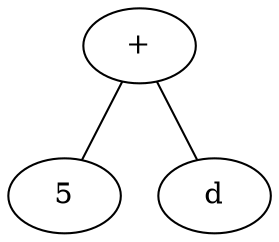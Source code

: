digraph g {
n0 [label="+"] ;
n0 -> n1 [arrowhead=none];
n1 [label="5"] ;
n0 -> n2 [arrowhead=none];
n2 [label="d"] ;
}

